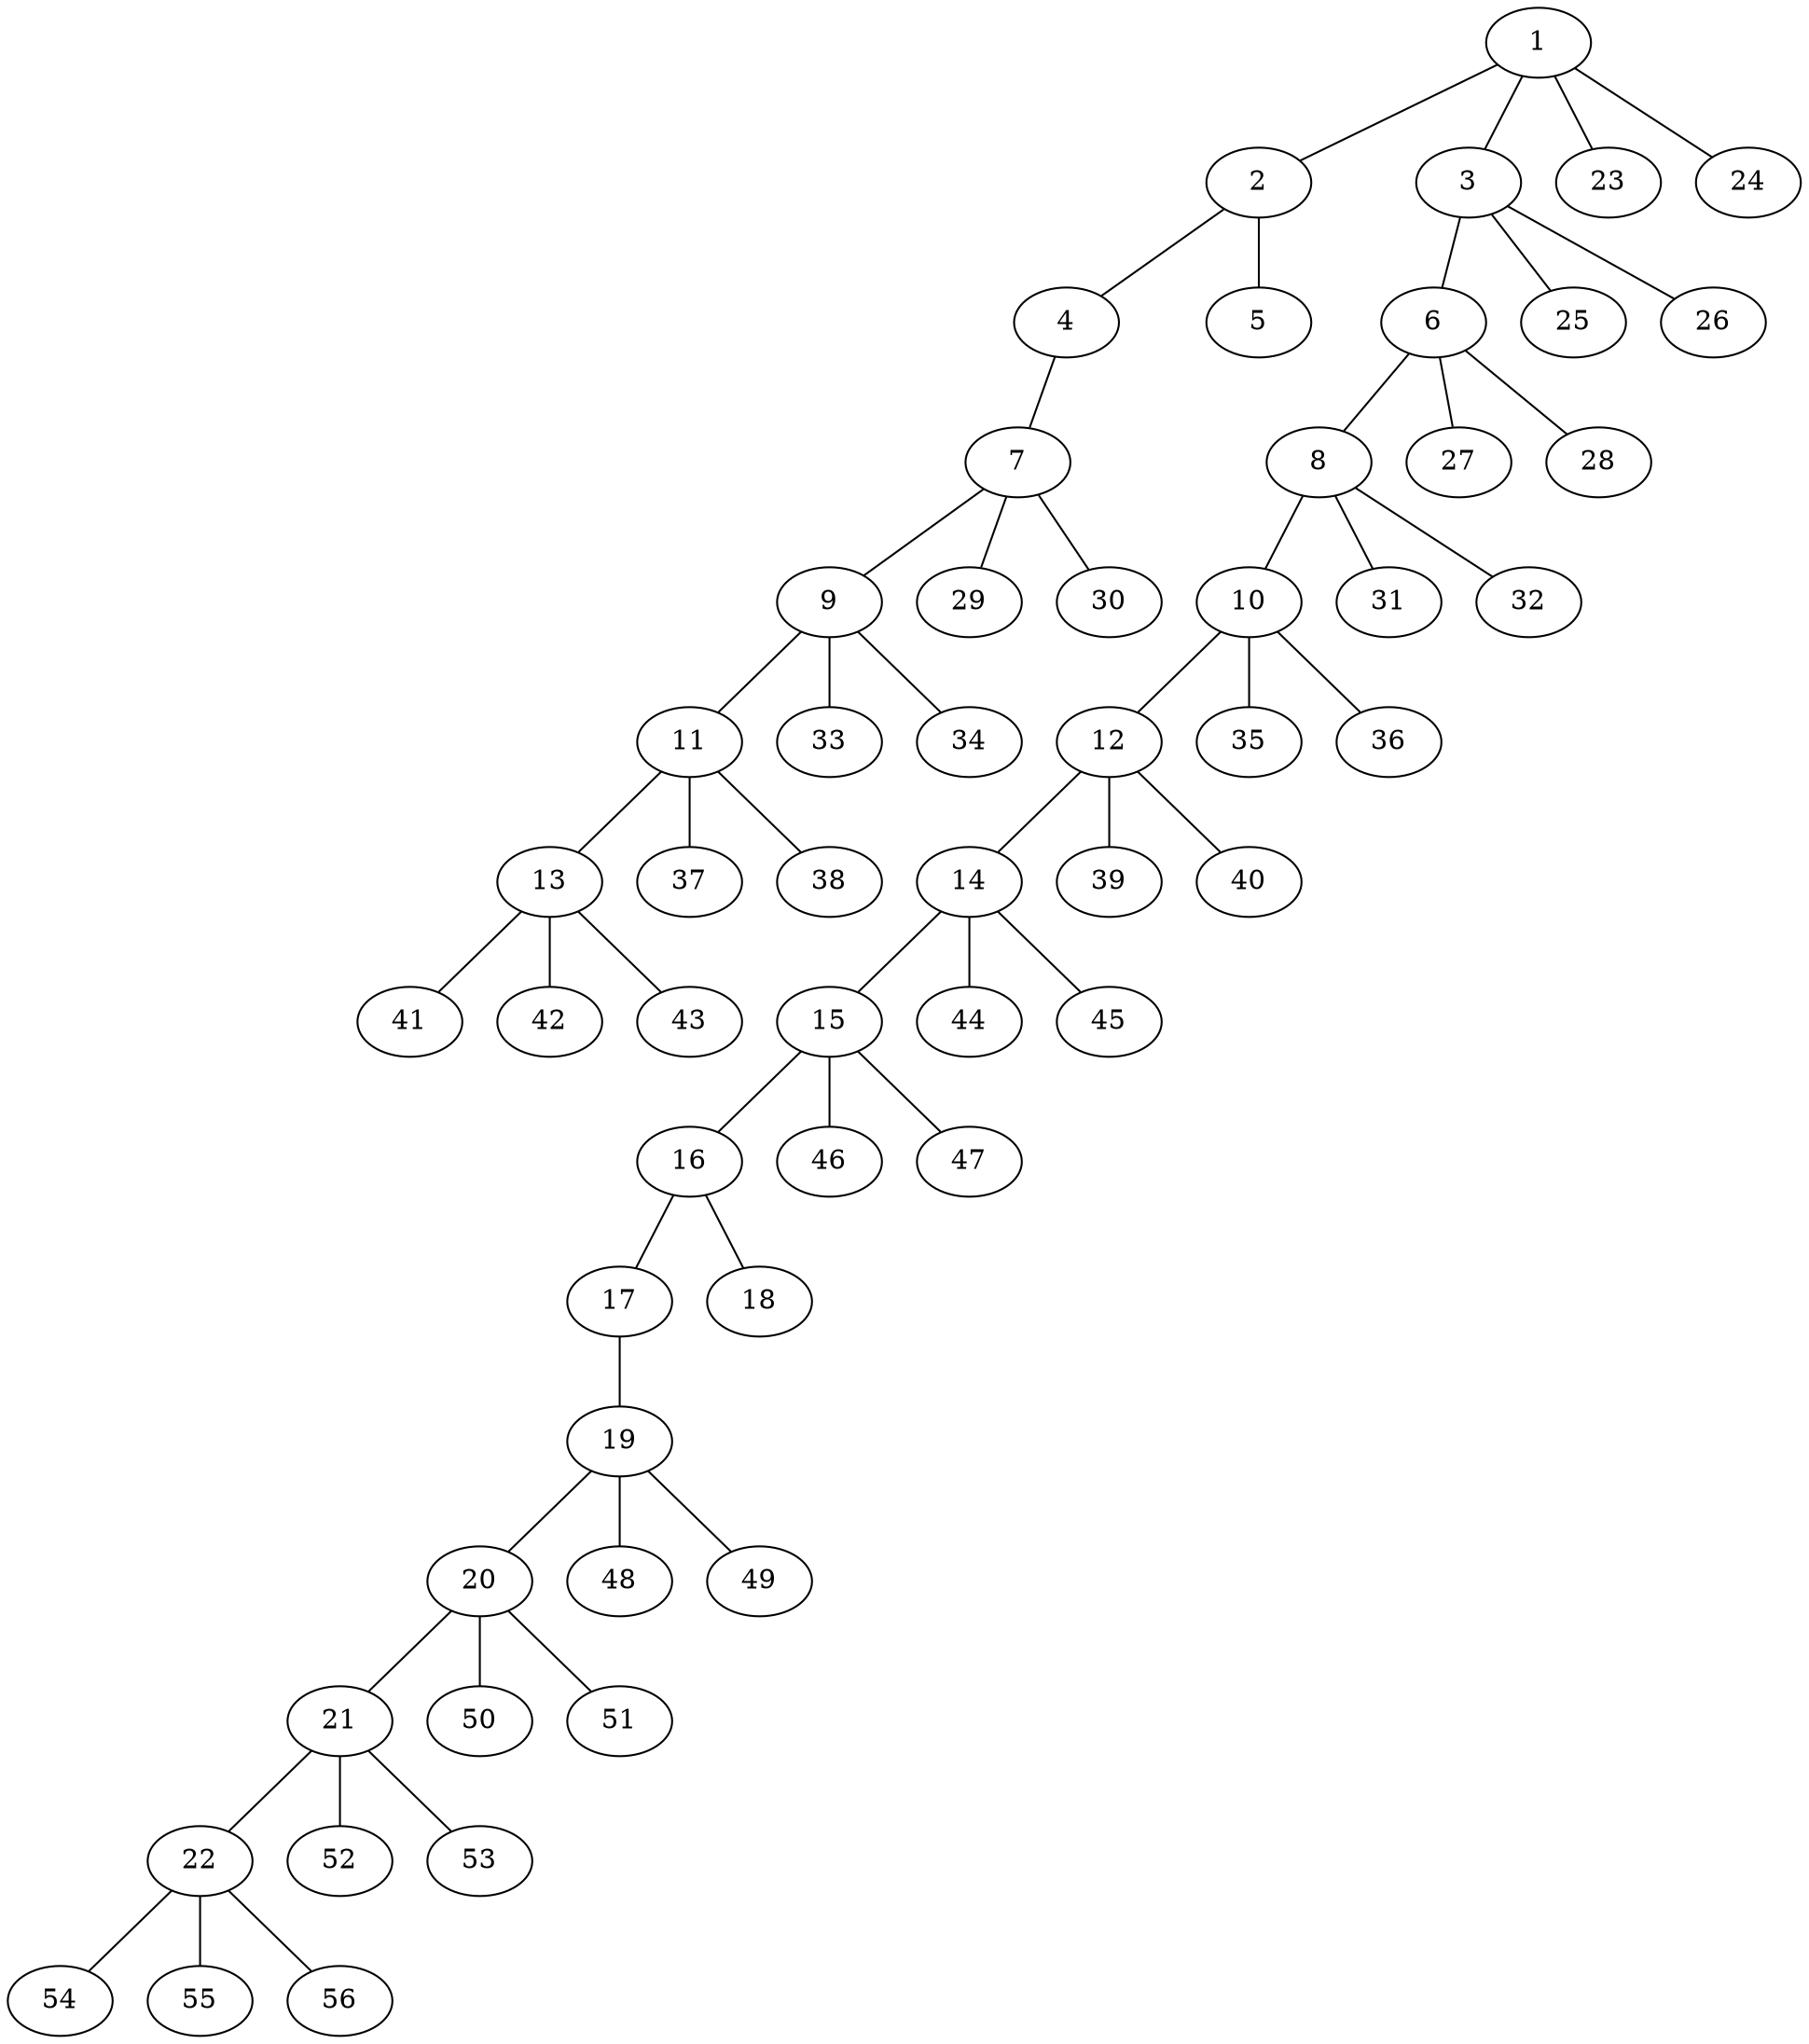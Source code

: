 graph molecule_3698 {
	1	 [chem=C];
	2	 [chem=C];
	1 -- 2	 [valence=1];
	3	 [chem=C];
	1 -- 3	 [valence=1];
	23	 [chem=H];
	1 -- 23	 [valence=1];
	24	 [chem=H];
	1 -- 24	 [valence=1];
	4	 [chem=O];
	2 -- 4	 [valence=1];
	5	 [chem=O];
	2 -- 5	 [valence=2];
	6	 [chem=C];
	3 -- 6	 [valence=1];
	25	 [chem=H];
	3 -- 25	 [valence=1];
	26	 [chem=H];
	3 -- 26	 [valence=1];
	7	 [chem=C];
	4 -- 7	 [valence=1];
	8	 [chem=C];
	6 -- 8	 [valence=1];
	27	 [chem=H];
	6 -- 27	 [valence=1];
	28	 [chem=H];
	6 -- 28	 [valence=1];
	9	 [chem=C];
	7 -- 9	 [valence=1];
	29	 [chem=H];
	7 -- 29	 [valence=1];
	30	 [chem=H];
	7 -- 30	 [valence=1];
	10	 [chem=C];
	8 -- 10	 [valence=1];
	31	 [chem=H];
	8 -- 31	 [valence=1];
	32	 [chem=H];
	8 -- 32	 [valence=1];
	11	 [chem=C];
	9 -- 11	 [valence=1];
	33	 [chem=H];
	9 -- 33	 [valence=1];
	34	 [chem=H];
	9 -- 34	 [valence=1];
	12	 [chem=C];
	10 -- 12	 [valence=1];
	35	 [chem=H];
	10 -- 35	 [valence=1];
	36	 [chem=H];
	10 -- 36	 [valence=1];
	13	 [chem=C];
	11 -- 13	 [valence=1];
	37	 [chem=H];
	11 -- 37	 [valence=1];
	38	 [chem=H];
	11 -- 38	 [valence=1];
	14	 [chem=C];
	12 -- 14	 [valence=1];
	39	 [chem=H];
	12 -- 39	 [valence=1];
	40	 [chem=H];
	12 -- 40	 [valence=1];
	41	 [chem=H];
	13 -- 41	 [valence=1];
	42	 [chem=H];
	13 -- 42	 [valence=1];
	43	 [chem=H];
	13 -- 43	 [valence=1];
	15	 [chem=C];
	14 -- 15	 [valence=1];
	44	 [chem=H];
	14 -- 44	 [valence=1];
	45	 [chem=H];
	14 -- 45	 [valence=1];
	16	 [chem=C];
	15 -- 16	 [valence=1];
	46	 [chem=H];
	15 -- 46	 [valence=1];
	47	 [chem=H];
	15 -- 47	 [valence=1];
	17	 [chem=O];
	16 -- 17	 [valence=1];
	18	 [chem=O];
	16 -- 18	 [valence=2];
	19	 [chem=C];
	17 -- 19	 [valence=1];
	20	 [chem=C];
	19 -- 20	 [valence=1];
	48	 [chem=H];
	19 -- 48	 [valence=1];
	49	 [chem=H];
	19 -- 49	 [valence=1];
	21	 [chem=C];
	20 -- 21	 [valence=1];
	50	 [chem=H];
	20 -- 50	 [valence=1];
	51	 [chem=H];
	20 -- 51	 [valence=1];
	22	 [chem=C];
	21 -- 22	 [valence=1];
	52	 [chem=H];
	21 -- 52	 [valence=1];
	53	 [chem=H];
	21 -- 53	 [valence=1];
	54	 [chem=H];
	22 -- 54	 [valence=1];
	55	 [chem=H];
	22 -- 55	 [valence=1];
	56	 [chem=H];
	22 -- 56	 [valence=1];
}
